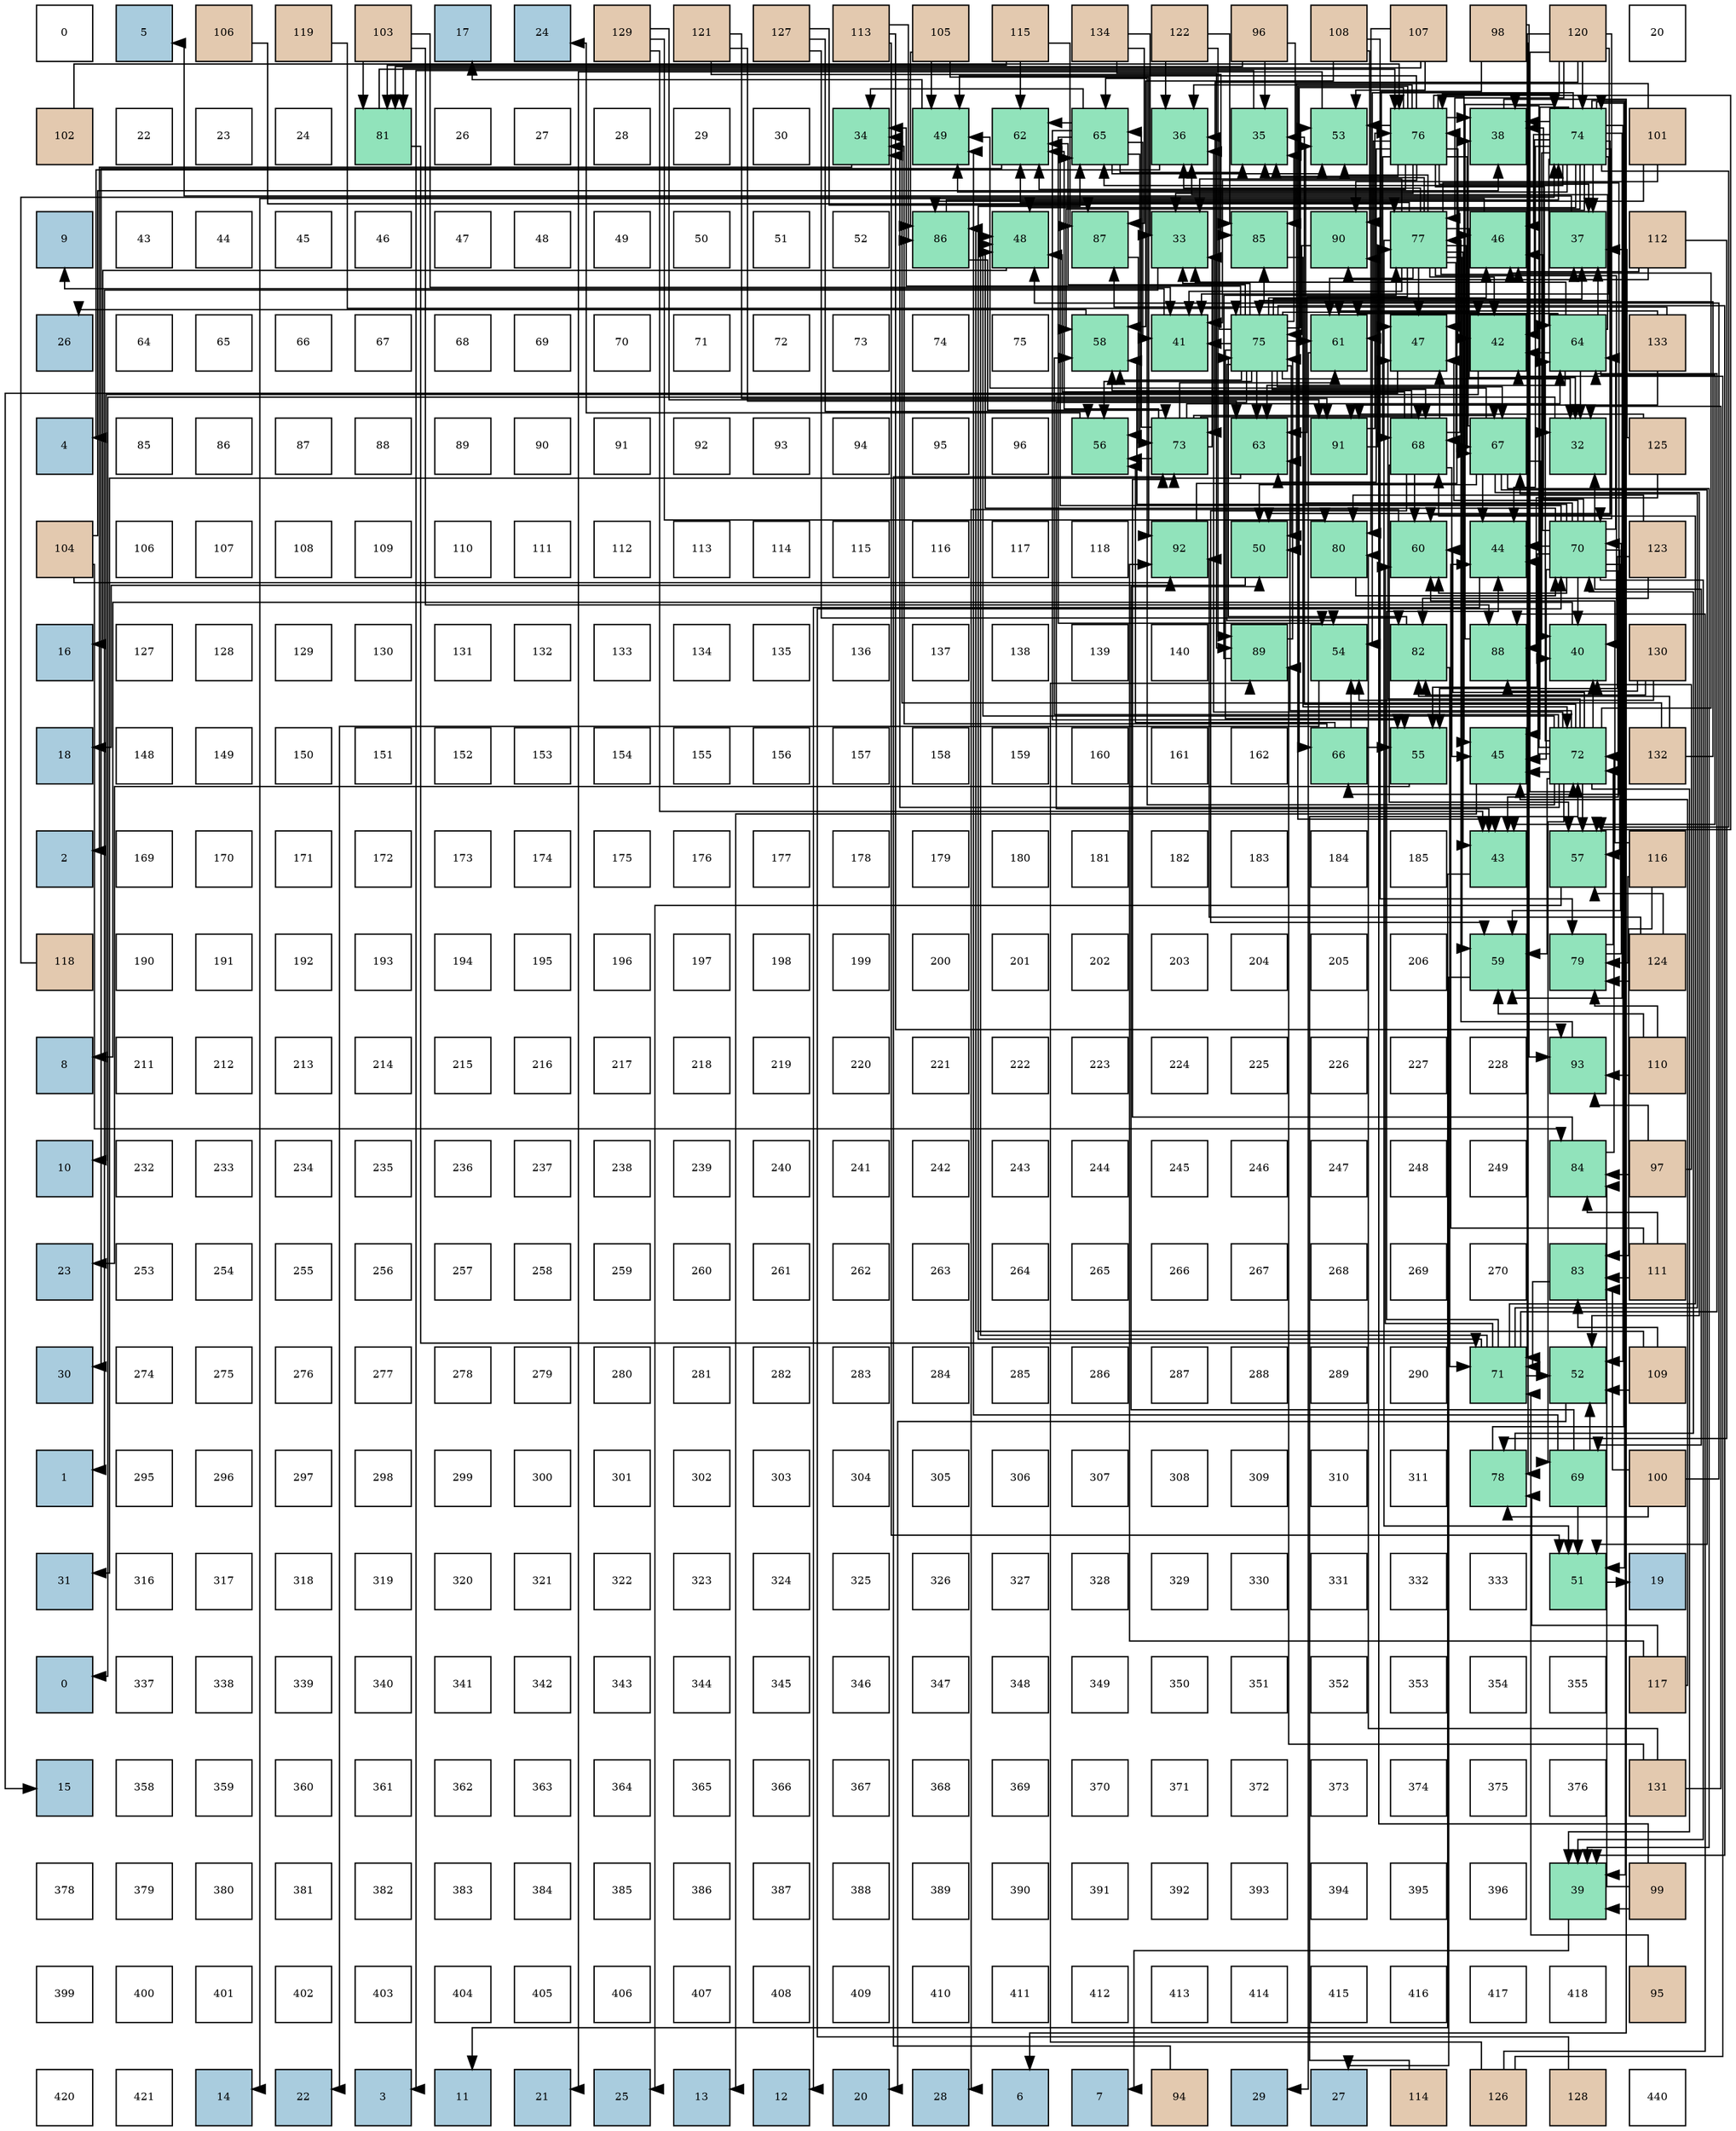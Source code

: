 digraph layout{
 rankdir=TB;
 splines=ortho;
 node [style=filled shape=square fixedsize=true width=0.6];
0[label="0", fontsize=8, fillcolor="#ffffff"];
1[label="5", fontsize=8, fillcolor="#a9ccde"];
2[label="106", fontsize=8, fillcolor="#e3c9af"];
3[label="119", fontsize=8, fillcolor="#e3c9af"];
4[label="103", fontsize=8, fillcolor="#e3c9af"];
5[label="17", fontsize=8, fillcolor="#a9ccde"];
6[label="24", fontsize=8, fillcolor="#a9ccde"];
7[label="129", fontsize=8, fillcolor="#e3c9af"];
8[label="121", fontsize=8, fillcolor="#e3c9af"];
9[label="127", fontsize=8, fillcolor="#e3c9af"];
10[label="113", fontsize=8, fillcolor="#e3c9af"];
11[label="105", fontsize=8, fillcolor="#e3c9af"];
12[label="115", fontsize=8, fillcolor="#e3c9af"];
13[label="134", fontsize=8, fillcolor="#e3c9af"];
14[label="122", fontsize=8, fillcolor="#e3c9af"];
15[label="96", fontsize=8, fillcolor="#e3c9af"];
16[label="108", fontsize=8, fillcolor="#e3c9af"];
17[label="107", fontsize=8, fillcolor="#e3c9af"];
18[label="98", fontsize=8, fillcolor="#e3c9af"];
19[label="120", fontsize=8, fillcolor="#e3c9af"];
20[label="20", fontsize=8, fillcolor="#ffffff"];
21[label="102", fontsize=8, fillcolor="#e3c9af"];
22[label="22", fontsize=8, fillcolor="#ffffff"];
23[label="23", fontsize=8, fillcolor="#ffffff"];
24[label="24", fontsize=8, fillcolor="#ffffff"];
25[label="81", fontsize=8, fillcolor="#91e3bb"];
26[label="26", fontsize=8, fillcolor="#ffffff"];
27[label="27", fontsize=8, fillcolor="#ffffff"];
28[label="28", fontsize=8, fillcolor="#ffffff"];
29[label="29", fontsize=8, fillcolor="#ffffff"];
30[label="30", fontsize=8, fillcolor="#ffffff"];
31[label="34", fontsize=8, fillcolor="#91e3bb"];
32[label="49", fontsize=8, fillcolor="#91e3bb"];
33[label="62", fontsize=8, fillcolor="#91e3bb"];
34[label="65", fontsize=8, fillcolor="#91e3bb"];
35[label="36", fontsize=8, fillcolor="#91e3bb"];
36[label="35", fontsize=8, fillcolor="#91e3bb"];
37[label="53", fontsize=8, fillcolor="#91e3bb"];
38[label="76", fontsize=8, fillcolor="#91e3bb"];
39[label="38", fontsize=8, fillcolor="#91e3bb"];
40[label="74", fontsize=8, fillcolor="#91e3bb"];
41[label="101", fontsize=8, fillcolor="#e3c9af"];
42[label="9", fontsize=8, fillcolor="#a9ccde"];
43[label="43", fontsize=8, fillcolor="#ffffff"];
44[label="44", fontsize=8, fillcolor="#ffffff"];
45[label="45", fontsize=8, fillcolor="#ffffff"];
46[label="46", fontsize=8, fillcolor="#ffffff"];
47[label="47", fontsize=8, fillcolor="#ffffff"];
48[label="48", fontsize=8, fillcolor="#ffffff"];
49[label="49", fontsize=8, fillcolor="#ffffff"];
50[label="50", fontsize=8, fillcolor="#ffffff"];
51[label="51", fontsize=8, fillcolor="#ffffff"];
52[label="52", fontsize=8, fillcolor="#ffffff"];
53[label="86", fontsize=8, fillcolor="#91e3bb"];
54[label="48", fontsize=8, fillcolor="#91e3bb"];
55[label="87", fontsize=8, fillcolor="#91e3bb"];
56[label="33", fontsize=8, fillcolor="#91e3bb"];
57[label="85", fontsize=8, fillcolor="#91e3bb"];
58[label="90", fontsize=8, fillcolor="#91e3bb"];
59[label="77", fontsize=8, fillcolor="#91e3bb"];
60[label="46", fontsize=8, fillcolor="#91e3bb"];
61[label="37", fontsize=8, fillcolor="#91e3bb"];
62[label="112", fontsize=8, fillcolor="#e3c9af"];
63[label="26", fontsize=8, fillcolor="#a9ccde"];
64[label="64", fontsize=8, fillcolor="#ffffff"];
65[label="65", fontsize=8, fillcolor="#ffffff"];
66[label="66", fontsize=8, fillcolor="#ffffff"];
67[label="67", fontsize=8, fillcolor="#ffffff"];
68[label="68", fontsize=8, fillcolor="#ffffff"];
69[label="69", fontsize=8, fillcolor="#ffffff"];
70[label="70", fontsize=8, fillcolor="#ffffff"];
71[label="71", fontsize=8, fillcolor="#ffffff"];
72[label="72", fontsize=8, fillcolor="#ffffff"];
73[label="73", fontsize=8, fillcolor="#ffffff"];
74[label="74", fontsize=8, fillcolor="#ffffff"];
75[label="75", fontsize=8, fillcolor="#ffffff"];
76[label="58", fontsize=8, fillcolor="#91e3bb"];
77[label="41", fontsize=8, fillcolor="#91e3bb"];
78[label="75", fontsize=8, fillcolor="#91e3bb"];
79[label="61", fontsize=8, fillcolor="#91e3bb"];
80[label="47", fontsize=8, fillcolor="#91e3bb"];
81[label="42", fontsize=8, fillcolor="#91e3bb"];
82[label="64", fontsize=8, fillcolor="#91e3bb"];
83[label="133", fontsize=8, fillcolor="#e3c9af"];
84[label="4", fontsize=8, fillcolor="#a9ccde"];
85[label="85", fontsize=8, fillcolor="#ffffff"];
86[label="86", fontsize=8, fillcolor="#ffffff"];
87[label="87", fontsize=8, fillcolor="#ffffff"];
88[label="88", fontsize=8, fillcolor="#ffffff"];
89[label="89", fontsize=8, fillcolor="#ffffff"];
90[label="90", fontsize=8, fillcolor="#ffffff"];
91[label="91", fontsize=8, fillcolor="#ffffff"];
92[label="92", fontsize=8, fillcolor="#ffffff"];
93[label="93", fontsize=8, fillcolor="#ffffff"];
94[label="94", fontsize=8, fillcolor="#ffffff"];
95[label="95", fontsize=8, fillcolor="#ffffff"];
96[label="96", fontsize=8, fillcolor="#ffffff"];
97[label="56", fontsize=8, fillcolor="#91e3bb"];
98[label="73", fontsize=8, fillcolor="#91e3bb"];
99[label="63", fontsize=8, fillcolor="#91e3bb"];
100[label="91", fontsize=8, fillcolor="#91e3bb"];
101[label="68", fontsize=8, fillcolor="#91e3bb"];
102[label="67", fontsize=8, fillcolor="#91e3bb"];
103[label="32", fontsize=8, fillcolor="#91e3bb"];
104[label="125", fontsize=8, fillcolor="#e3c9af"];
105[label="104", fontsize=8, fillcolor="#e3c9af"];
106[label="106", fontsize=8, fillcolor="#ffffff"];
107[label="107", fontsize=8, fillcolor="#ffffff"];
108[label="108", fontsize=8, fillcolor="#ffffff"];
109[label="109", fontsize=8, fillcolor="#ffffff"];
110[label="110", fontsize=8, fillcolor="#ffffff"];
111[label="111", fontsize=8, fillcolor="#ffffff"];
112[label="112", fontsize=8, fillcolor="#ffffff"];
113[label="113", fontsize=8, fillcolor="#ffffff"];
114[label="114", fontsize=8, fillcolor="#ffffff"];
115[label="115", fontsize=8, fillcolor="#ffffff"];
116[label="116", fontsize=8, fillcolor="#ffffff"];
117[label="117", fontsize=8, fillcolor="#ffffff"];
118[label="118", fontsize=8, fillcolor="#ffffff"];
119[label="92", fontsize=8, fillcolor="#91e3bb"];
120[label="50", fontsize=8, fillcolor="#91e3bb"];
121[label="80", fontsize=8, fillcolor="#91e3bb"];
122[label="60", fontsize=8, fillcolor="#91e3bb"];
123[label="44", fontsize=8, fillcolor="#91e3bb"];
124[label="70", fontsize=8, fillcolor="#91e3bb"];
125[label="123", fontsize=8, fillcolor="#e3c9af"];
126[label="16", fontsize=8, fillcolor="#a9ccde"];
127[label="127", fontsize=8, fillcolor="#ffffff"];
128[label="128", fontsize=8, fillcolor="#ffffff"];
129[label="129", fontsize=8, fillcolor="#ffffff"];
130[label="130", fontsize=8, fillcolor="#ffffff"];
131[label="131", fontsize=8, fillcolor="#ffffff"];
132[label="132", fontsize=8, fillcolor="#ffffff"];
133[label="133", fontsize=8, fillcolor="#ffffff"];
134[label="134", fontsize=8, fillcolor="#ffffff"];
135[label="135", fontsize=8, fillcolor="#ffffff"];
136[label="136", fontsize=8, fillcolor="#ffffff"];
137[label="137", fontsize=8, fillcolor="#ffffff"];
138[label="138", fontsize=8, fillcolor="#ffffff"];
139[label="139", fontsize=8, fillcolor="#ffffff"];
140[label="140", fontsize=8, fillcolor="#ffffff"];
141[label="89", fontsize=8, fillcolor="#91e3bb"];
142[label="54", fontsize=8, fillcolor="#91e3bb"];
143[label="82", fontsize=8, fillcolor="#91e3bb"];
144[label="88", fontsize=8, fillcolor="#91e3bb"];
145[label="40", fontsize=8, fillcolor="#91e3bb"];
146[label="130", fontsize=8, fillcolor="#e3c9af"];
147[label="18", fontsize=8, fillcolor="#a9ccde"];
148[label="148", fontsize=8, fillcolor="#ffffff"];
149[label="149", fontsize=8, fillcolor="#ffffff"];
150[label="150", fontsize=8, fillcolor="#ffffff"];
151[label="151", fontsize=8, fillcolor="#ffffff"];
152[label="152", fontsize=8, fillcolor="#ffffff"];
153[label="153", fontsize=8, fillcolor="#ffffff"];
154[label="154", fontsize=8, fillcolor="#ffffff"];
155[label="155", fontsize=8, fillcolor="#ffffff"];
156[label="156", fontsize=8, fillcolor="#ffffff"];
157[label="157", fontsize=8, fillcolor="#ffffff"];
158[label="158", fontsize=8, fillcolor="#ffffff"];
159[label="159", fontsize=8, fillcolor="#ffffff"];
160[label="160", fontsize=8, fillcolor="#ffffff"];
161[label="161", fontsize=8, fillcolor="#ffffff"];
162[label="162", fontsize=8, fillcolor="#ffffff"];
163[label="66", fontsize=8, fillcolor="#91e3bb"];
164[label="55", fontsize=8, fillcolor="#91e3bb"];
165[label="45", fontsize=8, fillcolor="#91e3bb"];
166[label="72", fontsize=8, fillcolor="#91e3bb"];
167[label="132", fontsize=8, fillcolor="#e3c9af"];
168[label="2", fontsize=8, fillcolor="#a9ccde"];
169[label="169", fontsize=8, fillcolor="#ffffff"];
170[label="170", fontsize=8, fillcolor="#ffffff"];
171[label="171", fontsize=8, fillcolor="#ffffff"];
172[label="172", fontsize=8, fillcolor="#ffffff"];
173[label="173", fontsize=8, fillcolor="#ffffff"];
174[label="174", fontsize=8, fillcolor="#ffffff"];
175[label="175", fontsize=8, fillcolor="#ffffff"];
176[label="176", fontsize=8, fillcolor="#ffffff"];
177[label="177", fontsize=8, fillcolor="#ffffff"];
178[label="178", fontsize=8, fillcolor="#ffffff"];
179[label="179", fontsize=8, fillcolor="#ffffff"];
180[label="180", fontsize=8, fillcolor="#ffffff"];
181[label="181", fontsize=8, fillcolor="#ffffff"];
182[label="182", fontsize=8, fillcolor="#ffffff"];
183[label="183", fontsize=8, fillcolor="#ffffff"];
184[label="184", fontsize=8, fillcolor="#ffffff"];
185[label="185", fontsize=8, fillcolor="#ffffff"];
186[label="43", fontsize=8, fillcolor="#91e3bb"];
187[label="57", fontsize=8, fillcolor="#91e3bb"];
188[label="116", fontsize=8, fillcolor="#e3c9af"];
189[label="118", fontsize=8, fillcolor="#e3c9af"];
190[label="190", fontsize=8, fillcolor="#ffffff"];
191[label="191", fontsize=8, fillcolor="#ffffff"];
192[label="192", fontsize=8, fillcolor="#ffffff"];
193[label="193", fontsize=8, fillcolor="#ffffff"];
194[label="194", fontsize=8, fillcolor="#ffffff"];
195[label="195", fontsize=8, fillcolor="#ffffff"];
196[label="196", fontsize=8, fillcolor="#ffffff"];
197[label="197", fontsize=8, fillcolor="#ffffff"];
198[label="198", fontsize=8, fillcolor="#ffffff"];
199[label="199", fontsize=8, fillcolor="#ffffff"];
200[label="200", fontsize=8, fillcolor="#ffffff"];
201[label="201", fontsize=8, fillcolor="#ffffff"];
202[label="202", fontsize=8, fillcolor="#ffffff"];
203[label="203", fontsize=8, fillcolor="#ffffff"];
204[label="204", fontsize=8, fillcolor="#ffffff"];
205[label="205", fontsize=8, fillcolor="#ffffff"];
206[label="206", fontsize=8, fillcolor="#ffffff"];
207[label="59", fontsize=8, fillcolor="#91e3bb"];
208[label="79", fontsize=8, fillcolor="#91e3bb"];
209[label="124", fontsize=8, fillcolor="#e3c9af"];
210[label="8", fontsize=8, fillcolor="#a9ccde"];
211[label="211", fontsize=8, fillcolor="#ffffff"];
212[label="212", fontsize=8, fillcolor="#ffffff"];
213[label="213", fontsize=8, fillcolor="#ffffff"];
214[label="214", fontsize=8, fillcolor="#ffffff"];
215[label="215", fontsize=8, fillcolor="#ffffff"];
216[label="216", fontsize=8, fillcolor="#ffffff"];
217[label="217", fontsize=8, fillcolor="#ffffff"];
218[label="218", fontsize=8, fillcolor="#ffffff"];
219[label="219", fontsize=8, fillcolor="#ffffff"];
220[label="220", fontsize=8, fillcolor="#ffffff"];
221[label="221", fontsize=8, fillcolor="#ffffff"];
222[label="222", fontsize=8, fillcolor="#ffffff"];
223[label="223", fontsize=8, fillcolor="#ffffff"];
224[label="224", fontsize=8, fillcolor="#ffffff"];
225[label="225", fontsize=8, fillcolor="#ffffff"];
226[label="226", fontsize=8, fillcolor="#ffffff"];
227[label="227", fontsize=8, fillcolor="#ffffff"];
228[label="228", fontsize=8, fillcolor="#ffffff"];
229[label="93", fontsize=8, fillcolor="#91e3bb"];
230[label="110", fontsize=8, fillcolor="#e3c9af"];
231[label="10", fontsize=8, fillcolor="#a9ccde"];
232[label="232", fontsize=8, fillcolor="#ffffff"];
233[label="233", fontsize=8, fillcolor="#ffffff"];
234[label="234", fontsize=8, fillcolor="#ffffff"];
235[label="235", fontsize=8, fillcolor="#ffffff"];
236[label="236", fontsize=8, fillcolor="#ffffff"];
237[label="237", fontsize=8, fillcolor="#ffffff"];
238[label="238", fontsize=8, fillcolor="#ffffff"];
239[label="239", fontsize=8, fillcolor="#ffffff"];
240[label="240", fontsize=8, fillcolor="#ffffff"];
241[label="241", fontsize=8, fillcolor="#ffffff"];
242[label="242", fontsize=8, fillcolor="#ffffff"];
243[label="243", fontsize=8, fillcolor="#ffffff"];
244[label="244", fontsize=8, fillcolor="#ffffff"];
245[label="245", fontsize=8, fillcolor="#ffffff"];
246[label="246", fontsize=8, fillcolor="#ffffff"];
247[label="247", fontsize=8, fillcolor="#ffffff"];
248[label="248", fontsize=8, fillcolor="#ffffff"];
249[label="249", fontsize=8, fillcolor="#ffffff"];
250[label="84", fontsize=8, fillcolor="#91e3bb"];
251[label="97", fontsize=8, fillcolor="#e3c9af"];
252[label="23", fontsize=8, fillcolor="#a9ccde"];
253[label="253", fontsize=8, fillcolor="#ffffff"];
254[label="254", fontsize=8, fillcolor="#ffffff"];
255[label="255", fontsize=8, fillcolor="#ffffff"];
256[label="256", fontsize=8, fillcolor="#ffffff"];
257[label="257", fontsize=8, fillcolor="#ffffff"];
258[label="258", fontsize=8, fillcolor="#ffffff"];
259[label="259", fontsize=8, fillcolor="#ffffff"];
260[label="260", fontsize=8, fillcolor="#ffffff"];
261[label="261", fontsize=8, fillcolor="#ffffff"];
262[label="262", fontsize=8, fillcolor="#ffffff"];
263[label="263", fontsize=8, fillcolor="#ffffff"];
264[label="264", fontsize=8, fillcolor="#ffffff"];
265[label="265", fontsize=8, fillcolor="#ffffff"];
266[label="266", fontsize=8, fillcolor="#ffffff"];
267[label="267", fontsize=8, fillcolor="#ffffff"];
268[label="268", fontsize=8, fillcolor="#ffffff"];
269[label="269", fontsize=8, fillcolor="#ffffff"];
270[label="270", fontsize=8, fillcolor="#ffffff"];
271[label="83", fontsize=8, fillcolor="#91e3bb"];
272[label="111", fontsize=8, fillcolor="#e3c9af"];
273[label="30", fontsize=8, fillcolor="#a9ccde"];
274[label="274", fontsize=8, fillcolor="#ffffff"];
275[label="275", fontsize=8, fillcolor="#ffffff"];
276[label="276", fontsize=8, fillcolor="#ffffff"];
277[label="277", fontsize=8, fillcolor="#ffffff"];
278[label="278", fontsize=8, fillcolor="#ffffff"];
279[label="279", fontsize=8, fillcolor="#ffffff"];
280[label="280", fontsize=8, fillcolor="#ffffff"];
281[label="281", fontsize=8, fillcolor="#ffffff"];
282[label="282", fontsize=8, fillcolor="#ffffff"];
283[label="283", fontsize=8, fillcolor="#ffffff"];
284[label="284", fontsize=8, fillcolor="#ffffff"];
285[label="285", fontsize=8, fillcolor="#ffffff"];
286[label="286", fontsize=8, fillcolor="#ffffff"];
287[label="287", fontsize=8, fillcolor="#ffffff"];
288[label="288", fontsize=8, fillcolor="#ffffff"];
289[label="289", fontsize=8, fillcolor="#ffffff"];
290[label="290", fontsize=8, fillcolor="#ffffff"];
291[label="71", fontsize=8, fillcolor="#91e3bb"];
292[label="52", fontsize=8, fillcolor="#91e3bb"];
293[label="109", fontsize=8, fillcolor="#e3c9af"];
294[label="1", fontsize=8, fillcolor="#a9ccde"];
295[label="295", fontsize=8, fillcolor="#ffffff"];
296[label="296", fontsize=8, fillcolor="#ffffff"];
297[label="297", fontsize=8, fillcolor="#ffffff"];
298[label="298", fontsize=8, fillcolor="#ffffff"];
299[label="299", fontsize=8, fillcolor="#ffffff"];
300[label="300", fontsize=8, fillcolor="#ffffff"];
301[label="301", fontsize=8, fillcolor="#ffffff"];
302[label="302", fontsize=8, fillcolor="#ffffff"];
303[label="303", fontsize=8, fillcolor="#ffffff"];
304[label="304", fontsize=8, fillcolor="#ffffff"];
305[label="305", fontsize=8, fillcolor="#ffffff"];
306[label="306", fontsize=8, fillcolor="#ffffff"];
307[label="307", fontsize=8, fillcolor="#ffffff"];
308[label="308", fontsize=8, fillcolor="#ffffff"];
309[label="309", fontsize=8, fillcolor="#ffffff"];
310[label="310", fontsize=8, fillcolor="#ffffff"];
311[label="311", fontsize=8, fillcolor="#ffffff"];
312[label="78", fontsize=8, fillcolor="#91e3bb"];
313[label="69", fontsize=8, fillcolor="#91e3bb"];
314[label="100", fontsize=8, fillcolor="#e3c9af"];
315[label="31", fontsize=8, fillcolor="#a9ccde"];
316[label="316", fontsize=8, fillcolor="#ffffff"];
317[label="317", fontsize=8, fillcolor="#ffffff"];
318[label="318", fontsize=8, fillcolor="#ffffff"];
319[label="319", fontsize=8, fillcolor="#ffffff"];
320[label="320", fontsize=8, fillcolor="#ffffff"];
321[label="321", fontsize=8, fillcolor="#ffffff"];
322[label="322", fontsize=8, fillcolor="#ffffff"];
323[label="323", fontsize=8, fillcolor="#ffffff"];
324[label="324", fontsize=8, fillcolor="#ffffff"];
325[label="325", fontsize=8, fillcolor="#ffffff"];
326[label="326", fontsize=8, fillcolor="#ffffff"];
327[label="327", fontsize=8, fillcolor="#ffffff"];
328[label="328", fontsize=8, fillcolor="#ffffff"];
329[label="329", fontsize=8, fillcolor="#ffffff"];
330[label="330", fontsize=8, fillcolor="#ffffff"];
331[label="331", fontsize=8, fillcolor="#ffffff"];
332[label="332", fontsize=8, fillcolor="#ffffff"];
333[label="333", fontsize=8, fillcolor="#ffffff"];
334[label="51", fontsize=8, fillcolor="#91e3bb"];
335[label="19", fontsize=8, fillcolor="#a9ccde"];
336[label="0", fontsize=8, fillcolor="#a9ccde"];
337[label="337", fontsize=8, fillcolor="#ffffff"];
338[label="338", fontsize=8, fillcolor="#ffffff"];
339[label="339", fontsize=8, fillcolor="#ffffff"];
340[label="340", fontsize=8, fillcolor="#ffffff"];
341[label="341", fontsize=8, fillcolor="#ffffff"];
342[label="342", fontsize=8, fillcolor="#ffffff"];
343[label="343", fontsize=8, fillcolor="#ffffff"];
344[label="344", fontsize=8, fillcolor="#ffffff"];
345[label="345", fontsize=8, fillcolor="#ffffff"];
346[label="346", fontsize=8, fillcolor="#ffffff"];
347[label="347", fontsize=8, fillcolor="#ffffff"];
348[label="348", fontsize=8, fillcolor="#ffffff"];
349[label="349", fontsize=8, fillcolor="#ffffff"];
350[label="350", fontsize=8, fillcolor="#ffffff"];
351[label="351", fontsize=8, fillcolor="#ffffff"];
352[label="352", fontsize=8, fillcolor="#ffffff"];
353[label="353", fontsize=8, fillcolor="#ffffff"];
354[label="354", fontsize=8, fillcolor="#ffffff"];
355[label="355", fontsize=8, fillcolor="#ffffff"];
356[label="117", fontsize=8, fillcolor="#e3c9af"];
357[label="15", fontsize=8, fillcolor="#a9ccde"];
358[label="358", fontsize=8, fillcolor="#ffffff"];
359[label="359", fontsize=8, fillcolor="#ffffff"];
360[label="360", fontsize=8, fillcolor="#ffffff"];
361[label="361", fontsize=8, fillcolor="#ffffff"];
362[label="362", fontsize=8, fillcolor="#ffffff"];
363[label="363", fontsize=8, fillcolor="#ffffff"];
364[label="364", fontsize=8, fillcolor="#ffffff"];
365[label="365", fontsize=8, fillcolor="#ffffff"];
366[label="366", fontsize=8, fillcolor="#ffffff"];
367[label="367", fontsize=8, fillcolor="#ffffff"];
368[label="368", fontsize=8, fillcolor="#ffffff"];
369[label="369", fontsize=8, fillcolor="#ffffff"];
370[label="370", fontsize=8, fillcolor="#ffffff"];
371[label="371", fontsize=8, fillcolor="#ffffff"];
372[label="372", fontsize=8, fillcolor="#ffffff"];
373[label="373", fontsize=8, fillcolor="#ffffff"];
374[label="374", fontsize=8, fillcolor="#ffffff"];
375[label="375", fontsize=8, fillcolor="#ffffff"];
376[label="376", fontsize=8, fillcolor="#ffffff"];
377[label="131", fontsize=8, fillcolor="#e3c9af"];
378[label="378", fontsize=8, fillcolor="#ffffff"];
379[label="379", fontsize=8, fillcolor="#ffffff"];
380[label="380", fontsize=8, fillcolor="#ffffff"];
381[label="381", fontsize=8, fillcolor="#ffffff"];
382[label="382", fontsize=8, fillcolor="#ffffff"];
383[label="383", fontsize=8, fillcolor="#ffffff"];
384[label="384", fontsize=8, fillcolor="#ffffff"];
385[label="385", fontsize=8, fillcolor="#ffffff"];
386[label="386", fontsize=8, fillcolor="#ffffff"];
387[label="387", fontsize=8, fillcolor="#ffffff"];
388[label="388", fontsize=8, fillcolor="#ffffff"];
389[label="389", fontsize=8, fillcolor="#ffffff"];
390[label="390", fontsize=8, fillcolor="#ffffff"];
391[label="391", fontsize=8, fillcolor="#ffffff"];
392[label="392", fontsize=8, fillcolor="#ffffff"];
393[label="393", fontsize=8, fillcolor="#ffffff"];
394[label="394", fontsize=8, fillcolor="#ffffff"];
395[label="395", fontsize=8, fillcolor="#ffffff"];
396[label="396", fontsize=8, fillcolor="#ffffff"];
397[label="39", fontsize=8, fillcolor="#91e3bb"];
398[label="99", fontsize=8, fillcolor="#e3c9af"];
399[label="399", fontsize=8, fillcolor="#ffffff"];
400[label="400", fontsize=8, fillcolor="#ffffff"];
401[label="401", fontsize=8, fillcolor="#ffffff"];
402[label="402", fontsize=8, fillcolor="#ffffff"];
403[label="403", fontsize=8, fillcolor="#ffffff"];
404[label="404", fontsize=8, fillcolor="#ffffff"];
405[label="405", fontsize=8, fillcolor="#ffffff"];
406[label="406", fontsize=8, fillcolor="#ffffff"];
407[label="407", fontsize=8, fillcolor="#ffffff"];
408[label="408", fontsize=8, fillcolor="#ffffff"];
409[label="409", fontsize=8, fillcolor="#ffffff"];
410[label="410", fontsize=8, fillcolor="#ffffff"];
411[label="411", fontsize=8, fillcolor="#ffffff"];
412[label="412", fontsize=8, fillcolor="#ffffff"];
413[label="413", fontsize=8, fillcolor="#ffffff"];
414[label="414", fontsize=8, fillcolor="#ffffff"];
415[label="415", fontsize=8, fillcolor="#ffffff"];
416[label="416", fontsize=8, fillcolor="#ffffff"];
417[label="417", fontsize=8, fillcolor="#ffffff"];
418[label="418", fontsize=8, fillcolor="#ffffff"];
419[label="95", fontsize=8, fillcolor="#e3c9af"];
420[label="420", fontsize=8, fillcolor="#ffffff"];
421[label="421", fontsize=8, fillcolor="#ffffff"];
422[label="14", fontsize=8, fillcolor="#a9ccde"];
423[label="22", fontsize=8, fillcolor="#a9ccde"];
424[label="3", fontsize=8, fillcolor="#a9ccde"];
425[label="11", fontsize=8, fillcolor="#a9ccde"];
426[label="21", fontsize=8, fillcolor="#a9ccde"];
427[label="25", fontsize=8, fillcolor="#a9ccde"];
428[label="13", fontsize=8, fillcolor="#a9ccde"];
429[label="12", fontsize=8, fillcolor="#a9ccde"];
430[label="20", fontsize=8, fillcolor="#a9ccde"];
431[label="28", fontsize=8, fillcolor="#a9ccde"];
432[label="6", fontsize=8, fillcolor="#a9ccde"];
433[label="7", fontsize=8, fillcolor="#a9ccde"];
434[label="94", fontsize=8, fillcolor="#e3c9af"];
435[label="29", fontsize=8, fillcolor="#a9ccde"];
436[label="27", fontsize=8, fillcolor="#a9ccde"];
437[label="114", fontsize=8, fillcolor="#e3c9af"];
438[label="126", fontsize=8, fillcolor="#e3c9af"];
439[label="128", fontsize=8, fillcolor="#e3c9af"];
440[label="440", fontsize=8, fillcolor="#ffffff"];
edge [constraint=false, style=vis];103 -> 336;
56 -> 294;
31 -> 168;
36 -> 424;
35 -> 84;
61 -> 1;
39 -> 432;
397 -> 433;
145 -> 210;
77 -> 42;
81 -> 231;
186 -> 425;
123 -> 429;
165 -> 428;
60 -> 422;
80 -> 357;
54 -> 126;
32 -> 5;
120 -> 147;
334 -> 335;
292 -> 430;
37 -> 426;
142 -> 423;
164 -> 252;
97 -> 6;
187 -> 427;
76 -> 63;
207 -> 436;
122 -> 431;
79 -> 435;
33 -> 273;
99 -> 315;
82 -> 103;
82 -> 56;
82 -> 35;
82 -> 61;
82 -> 81;
82 -> 186;
82 -> 79;
82 -> 99;
34 -> 31;
34 -> 36;
34 -> 77;
34 -> 37;
34 -> 142;
34 -> 164;
34 -> 97;
34 -> 33;
163 -> 31;
163 -> 142;
163 -> 164;
163 -> 97;
102 -> 39;
102 -> 397;
102 -> 145;
102 -> 123;
102 -> 32;
102 -> 120;
102 -> 334;
102 -> 292;
101 -> 165;
101 -> 60;
101 -> 80;
101 -> 54;
101 -> 187;
101 -> 76;
101 -> 207;
101 -> 122;
313 -> 32;
313 -> 120;
313 -> 334;
313 -> 292;
124 -> 103;
124 -> 39;
124 -> 397;
124 -> 145;
124 -> 186;
124 -> 123;
124 -> 165;
124 -> 60;
124 -> 80;
124 -> 54;
124 -> 37;
124 -> 164;
124 -> 187;
124 -> 76;
124 -> 207;
124 -> 122;
124 -> 82;
124 -> 34;
124 -> 313;
291 -> 123;
291 -> 54;
291 -> 292;
291 -> 122;
291 -> 82;
291 -> 34;
291 -> 102;
291 -> 101;
166 -> 31;
166 -> 36;
166 -> 35;
166 -> 39;
166 -> 397;
166 -> 145;
166 -> 123;
166 -> 165;
166 -> 60;
166 -> 80;
166 -> 54;
166 -> 187;
166 -> 76;
166 -> 207;
166 -> 122;
166 -> 99;
166 -> 82;
166 -> 34;
166 -> 313;
98 -> 56;
98 -> 97;
98 -> 79;
98 -> 33;
98 -> 82;
98 -> 34;
98 -> 102;
98 -> 101;
40 -> 61;
40 -> 39;
40 -> 397;
40 -> 145;
40 -> 77;
40 -> 81;
40 -> 123;
40 -> 165;
40 -> 60;
40 -> 80;
40 -> 54;
40 -> 32;
40 -> 120;
40 -> 334;
40 -> 292;
40 -> 142;
40 -> 187;
40 -> 76;
40 -> 207;
40 -> 122;
40 -> 82;
40 -> 34;
78 -> 103;
78 -> 56;
78 -> 31;
78 -> 36;
78 -> 35;
78 -> 61;
78 -> 397;
78 -> 77;
78 -> 81;
78 -> 186;
78 -> 60;
78 -> 120;
78 -> 37;
78 -> 142;
78 -> 164;
78 -> 97;
78 -> 76;
78 -> 79;
78 -> 33;
78 -> 99;
78 -> 102;
78 -> 101;
38 -> 103;
38 -> 56;
38 -> 36;
38 -> 35;
38 -> 61;
38 -> 39;
38 -> 77;
38 -> 81;
38 -> 186;
38 -> 165;
38 -> 32;
38 -> 37;
38 -> 187;
38 -> 79;
38 -> 33;
38 -> 99;
38 -> 163;
38 -> 102;
38 -> 101;
59 -> 103;
59 -> 56;
59 -> 36;
59 -> 35;
59 -> 61;
59 -> 145;
59 -> 77;
59 -> 81;
59 -> 186;
59 -> 80;
59 -> 334;
59 -> 37;
59 -> 207;
59 -> 79;
59 -> 33;
59 -> 99;
59 -> 163;
59 -> 102;
59 -> 101;
312 -> 124;
312 -> 40;
208 -> 124;
208 -> 166;
121 -> 124;
25 -> 291;
25 -> 38;
143 -> 291;
143 -> 78;
271 -> 291;
250 -> 166;
250 -> 98;
57 -> 166;
53 -> 98;
53 -> 40;
55 -> 98;
144 -> 40;
141 -> 78;
141 -> 59;
58 -> 78;
100 -> 38;
100 -> 59;
119 -> 38;
229 -> 59;
434 -> 98;
419 -> 291;
15 -> 36;
15 -> 25;
15 -> 57;
251 -> 145;
251 -> 250;
251 -> 229;
18 -> 80;
18 -> 312;
18 -> 229;
398 -> 397;
398 -> 250;
398 -> 58;
314 -> 54;
314 -> 312;
314 -> 271;
41 -> 120;
41 -> 53;
41 -> 58;
21 -> 38;
4 -> 77;
4 -> 25;
4 -> 144;
105 -> 39;
105 -> 250;
105 -> 119;
11 -> 32;
11 -> 53;
11 -> 119;
2 -> 59;
17 -> 37;
17 -> 121;
17 -> 25;
16 -> 76;
16 -> 208;
16 -> 58;
293 -> 292;
293 -> 271;
293 -> 53;
230 -> 207;
230 -> 208;
230 -> 229;
272 -> 123;
272 -> 271;
272 -> 250;
62 -> 60;
62 -> 312;
62 -> 58;
10 -> 334;
10 -> 53;
10 -> 229;
437 -> 166;
12 -> 33;
12 -> 25;
12 -> 55;
188 -> 122;
188 -> 208;
188 -> 271;
356 -> 165;
356 -> 312;
356 -> 119;
189 -> 40;
3 -> 78;
19 -> 124;
19 -> 291;
19 -> 166;
19 -> 98;
19 -> 40;
19 -> 78;
19 -> 38;
19 -> 59;
8 -> 99;
8 -> 57;
8 -> 100;
14 -> 35;
14 -> 57;
14 -> 141;
125 -> 164;
125 -> 121;
125 -> 143;
209 -> 187;
209 -> 208;
209 -> 119;
104 -> 61;
104 -> 144;
104 -> 100;
438 -> 81;
438 -> 144;
438 -> 141;
9 -> 97;
9 -> 143;
9 -> 55;
439 -> 124;
7 -> 186;
7 -> 121;
7 -> 100;
146 -> 142;
146 -> 143;
146 -> 144;
377 -> 103;
377 -> 121;
377 -> 141;
167 -> 31;
167 -> 143;
167 -> 57;
83 -> 79;
83 -> 55;
83 -> 100;
13 -> 56;
13 -> 55;
13 -> 141;
edge [constraint=true, style=invis];
0 -> 21 -> 42 -> 63 -> 84 -> 105 -> 126 -> 147 -> 168 -> 189 -> 210 -> 231 -> 252 -> 273 -> 294 -> 315 -> 336 -> 357 -> 378 -> 399 -> 420;
1 -> 22 -> 43 -> 64 -> 85 -> 106 -> 127 -> 148 -> 169 -> 190 -> 211 -> 232 -> 253 -> 274 -> 295 -> 316 -> 337 -> 358 -> 379 -> 400 -> 421;
2 -> 23 -> 44 -> 65 -> 86 -> 107 -> 128 -> 149 -> 170 -> 191 -> 212 -> 233 -> 254 -> 275 -> 296 -> 317 -> 338 -> 359 -> 380 -> 401 -> 422;
3 -> 24 -> 45 -> 66 -> 87 -> 108 -> 129 -> 150 -> 171 -> 192 -> 213 -> 234 -> 255 -> 276 -> 297 -> 318 -> 339 -> 360 -> 381 -> 402 -> 423;
4 -> 25 -> 46 -> 67 -> 88 -> 109 -> 130 -> 151 -> 172 -> 193 -> 214 -> 235 -> 256 -> 277 -> 298 -> 319 -> 340 -> 361 -> 382 -> 403 -> 424;
5 -> 26 -> 47 -> 68 -> 89 -> 110 -> 131 -> 152 -> 173 -> 194 -> 215 -> 236 -> 257 -> 278 -> 299 -> 320 -> 341 -> 362 -> 383 -> 404 -> 425;
6 -> 27 -> 48 -> 69 -> 90 -> 111 -> 132 -> 153 -> 174 -> 195 -> 216 -> 237 -> 258 -> 279 -> 300 -> 321 -> 342 -> 363 -> 384 -> 405 -> 426;
7 -> 28 -> 49 -> 70 -> 91 -> 112 -> 133 -> 154 -> 175 -> 196 -> 217 -> 238 -> 259 -> 280 -> 301 -> 322 -> 343 -> 364 -> 385 -> 406 -> 427;
8 -> 29 -> 50 -> 71 -> 92 -> 113 -> 134 -> 155 -> 176 -> 197 -> 218 -> 239 -> 260 -> 281 -> 302 -> 323 -> 344 -> 365 -> 386 -> 407 -> 428;
9 -> 30 -> 51 -> 72 -> 93 -> 114 -> 135 -> 156 -> 177 -> 198 -> 219 -> 240 -> 261 -> 282 -> 303 -> 324 -> 345 -> 366 -> 387 -> 408 -> 429;
10 -> 31 -> 52 -> 73 -> 94 -> 115 -> 136 -> 157 -> 178 -> 199 -> 220 -> 241 -> 262 -> 283 -> 304 -> 325 -> 346 -> 367 -> 388 -> 409 -> 430;
11 -> 32 -> 53 -> 74 -> 95 -> 116 -> 137 -> 158 -> 179 -> 200 -> 221 -> 242 -> 263 -> 284 -> 305 -> 326 -> 347 -> 368 -> 389 -> 410 -> 431;
12 -> 33 -> 54 -> 75 -> 96 -> 117 -> 138 -> 159 -> 180 -> 201 -> 222 -> 243 -> 264 -> 285 -> 306 -> 327 -> 348 -> 369 -> 390 -> 411 -> 432;
13 -> 34 -> 55 -> 76 -> 97 -> 118 -> 139 -> 160 -> 181 -> 202 -> 223 -> 244 -> 265 -> 286 -> 307 -> 328 -> 349 -> 370 -> 391 -> 412 -> 433;
14 -> 35 -> 56 -> 77 -> 98 -> 119 -> 140 -> 161 -> 182 -> 203 -> 224 -> 245 -> 266 -> 287 -> 308 -> 329 -> 350 -> 371 -> 392 -> 413 -> 434;
15 -> 36 -> 57 -> 78 -> 99 -> 120 -> 141 -> 162 -> 183 -> 204 -> 225 -> 246 -> 267 -> 288 -> 309 -> 330 -> 351 -> 372 -> 393 -> 414 -> 435;
16 -> 37 -> 58 -> 79 -> 100 -> 121 -> 142 -> 163 -> 184 -> 205 -> 226 -> 247 -> 268 -> 289 -> 310 -> 331 -> 352 -> 373 -> 394 -> 415 -> 436;
17 -> 38 -> 59 -> 80 -> 101 -> 122 -> 143 -> 164 -> 185 -> 206 -> 227 -> 248 -> 269 -> 290 -> 311 -> 332 -> 353 -> 374 -> 395 -> 416 -> 437;
18 -> 39 -> 60 -> 81 -> 102 -> 123 -> 144 -> 165 -> 186 -> 207 -> 228 -> 249 -> 270 -> 291 -> 312 -> 333 -> 354 -> 375 -> 396 -> 417 -> 438;
19 -> 40 -> 61 -> 82 -> 103 -> 124 -> 145 -> 166 -> 187 -> 208 -> 229 -> 250 -> 271 -> 292 -> 313 -> 334 -> 355 -> 376 -> 397 -> 418 -> 439;
20 -> 41 -> 62 -> 83 -> 104 -> 125 -> 146 -> 167 -> 188 -> 209 -> 230 -> 251 -> 272 -> 293 -> 314 -> 335 -> 356 -> 377 -> 398 -> 419 -> 440;
rank = same {0 -> 1 -> 2 -> 3 -> 4 -> 5 -> 6 -> 7 -> 8 -> 9 -> 10 -> 11 -> 12 -> 13 -> 14 -> 15 -> 16 -> 17 -> 18 -> 19 -> 20};
rank = same {21 -> 22 -> 23 -> 24 -> 25 -> 26 -> 27 -> 28 -> 29 -> 30 -> 31 -> 32 -> 33 -> 34 -> 35 -> 36 -> 37 -> 38 -> 39 -> 40 -> 41};
rank = same {42 -> 43 -> 44 -> 45 -> 46 -> 47 -> 48 -> 49 -> 50 -> 51 -> 52 -> 53 -> 54 -> 55 -> 56 -> 57 -> 58 -> 59 -> 60 -> 61 -> 62};
rank = same {63 -> 64 -> 65 -> 66 -> 67 -> 68 -> 69 -> 70 -> 71 -> 72 -> 73 -> 74 -> 75 -> 76 -> 77 -> 78 -> 79 -> 80 -> 81 -> 82 -> 83};
rank = same {84 -> 85 -> 86 -> 87 -> 88 -> 89 -> 90 -> 91 -> 92 -> 93 -> 94 -> 95 -> 96 -> 97 -> 98 -> 99 -> 100 -> 101 -> 102 -> 103 -> 104};
rank = same {105 -> 106 -> 107 -> 108 -> 109 -> 110 -> 111 -> 112 -> 113 -> 114 -> 115 -> 116 -> 117 -> 118 -> 119 -> 120 -> 121 -> 122 -> 123 -> 124 -> 125};
rank = same {126 -> 127 -> 128 -> 129 -> 130 -> 131 -> 132 -> 133 -> 134 -> 135 -> 136 -> 137 -> 138 -> 139 -> 140 -> 141 -> 142 -> 143 -> 144 -> 145 -> 146};
rank = same {147 -> 148 -> 149 -> 150 -> 151 -> 152 -> 153 -> 154 -> 155 -> 156 -> 157 -> 158 -> 159 -> 160 -> 161 -> 162 -> 163 -> 164 -> 165 -> 166 -> 167};
rank = same {168 -> 169 -> 170 -> 171 -> 172 -> 173 -> 174 -> 175 -> 176 -> 177 -> 178 -> 179 -> 180 -> 181 -> 182 -> 183 -> 184 -> 185 -> 186 -> 187 -> 188};
rank = same {189 -> 190 -> 191 -> 192 -> 193 -> 194 -> 195 -> 196 -> 197 -> 198 -> 199 -> 200 -> 201 -> 202 -> 203 -> 204 -> 205 -> 206 -> 207 -> 208 -> 209};
rank = same {210 -> 211 -> 212 -> 213 -> 214 -> 215 -> 216 -> 217 -> 218 -> 219 -> 220 -> 221 -> 222 -> 223 -> 224 -> 225 -> 226 -> 227 -> 228 -> 229 -> 230};
rank = same {231 -> 232 -> 233 -> 234 -> 235 -> 236 -> 237 -> 238 -> 239 -> 240 -> 241 -> 242 -> 243 -> 244 -> 245 -> 246 -> 247 -> 248 -> 249 -> 250 -> 251};
rank = same {252 -> 253 -> 254 -> 255 -> 256 -> 257 -> 258 -> 259 -> 260 -> 261 -> 262 -> 263 -> 264 -> 265 -> 266 -> 267 -> 268 -> 269 -> 270 -> 271 -> 272};
rank = same {273 -> 274 -> 275 -> 276 -> 277 -> 278 -> 279 -> 280 -> 281 -> 282 -> 283 -> 284 -> 285 -> 286 -> 287 -> 288 -> 289 -> 290 -> 291 -> 292 -> 293};
rank = same {294 -> 295 -> 296 -> 297 -> 298 -> 299 -> 300 -> 301 -> 302 -> 303 -> 304 -> 305 -> 306 -> 307 -> 308 -> 309 -> 310 -> 311 -> 312 -> 313 -> 314};
rank = same {315 -> 316 -> 317 -> 318 -> 319 -> 320 -> 321 -> 322 -> 323 -> 324 -> 325 -> 326 -> 327 -> 328 -> 329 -> 330 -> 331 -> 332 -> 333 -> 334 -> 335};
rank = same {336 -> 337 -> 338 -> 339 -> 340 -> 341 -> 342 -> 343 -> 344 -> 345 -> 346 -> 347 -> 348 -> 349 -> 350 -> 351 -> 352 -> 353 -> 354 -> 355 -> 356};
rank = same {357 -> 358 -> 359 -> 360 -> 361 -> 362 -> 363 -> 364 -> 365 -> 366 -> 367 -> 368 -> 369 -> 370 -> 371 -> 372 -> 373 -> 374 -> 375 -> 376 -> 377};
rank = same {378 -> 379 -> 380 -> 381 -> 382 -> 383 -> 384 -> 385 -> 386 -> 387 -> 388 -> 389 -> 390 -> 391 -> 392 -> 393 -> 394 -> 395 -> 396 -> 397 -> 398};
rank = same {399 -> 400 -> 401 -> 402 -> 403 -> 404 -> 405 -> 406 -> 407 -> 408 -> 409 -> 410 -> 411 -> 412 -> 413 -> 414 -> 415 -> 416 -> 417 -> 418 -> 419};
rank = same {420 -> 421 -> 422 -> 423 -> 424 -> 425 -> 426 -> 427 -> 428 -> 429 -> 430 -> 431 -> 432 -> 433 -> 434 -> 435 -> 436 -> 437 -> 438 -> 439 -> 440};
}